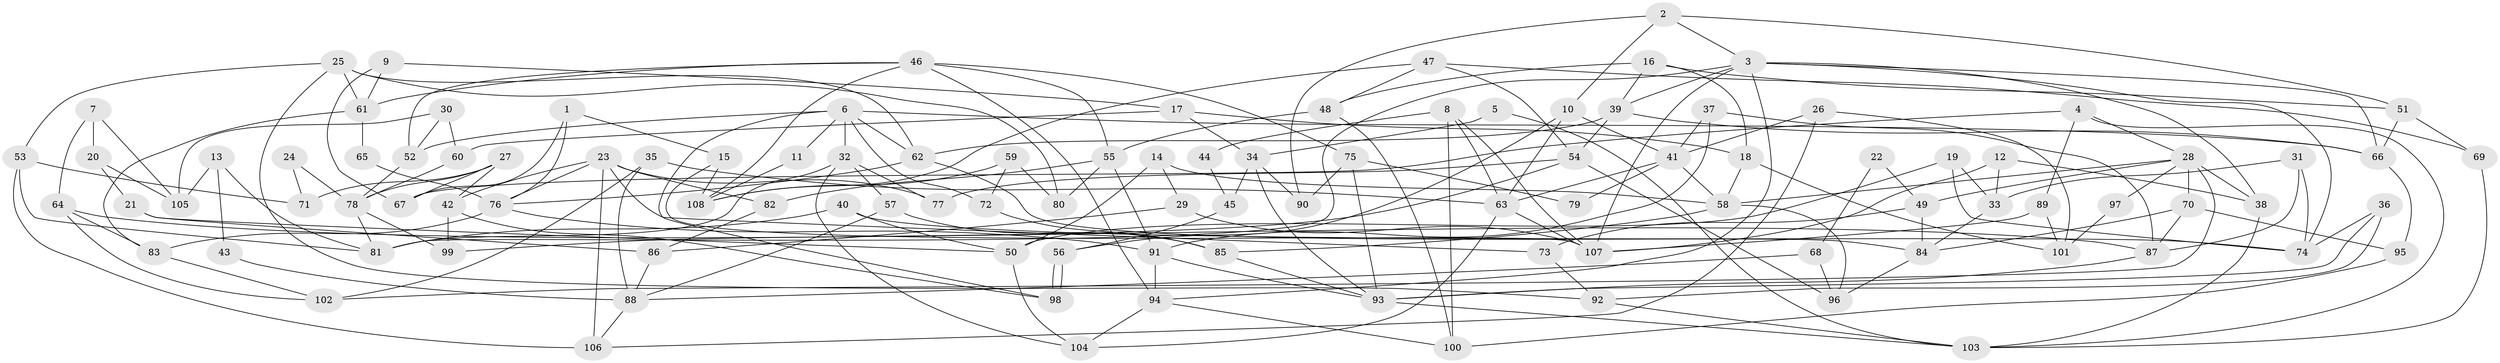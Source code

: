 // coarse degree distribution, {4: 0.11940298507462686, 5: 0.2537313432835821, 10: 0.029850746268656716, 9: 0.029850746268656716, 2: 0.04477611940298507, 3: 0.208955223880597, 6: 0.19402985074626866, 8: 0.07462686567164178, 7: 0.04477611940298507}
// Generated by graph-tools (version 1.1) at 2025/52/02/27/25 19:52:08]
// undirected, 108 vertices, 216 edges
graph export_dot {
graph [start="1"]
  node [color=gray90,style=filled];
  1;
  2;
  3;
  4;
  5;
  6;
  7;
  8;
  9;
  10;
  11;
  12;
  13;
  14;
  15;
  16;
  17;
  18;
  19;
  20;
  21;
  22;
  23;
  24;
  25;
  26;
  27;
  28;
  29;
  30;
  31;
  32;
  33;
  34;
  35;
  36;
  37;
  38;
  39;
  40;
  41;
  42;
  43;
  44;
  45;
  46;
  47;
  48;
  49;
  50;
  51;
  52;
  53;
  54;
  55;
  56;
  57;
  58;
  59;
  60;
  61;
  62;
  63;
  64;
  65;
  66;
  67;
  68;
  69;
  70;
  71;
  72;
  73;
  74;
  75;
  76;
  77;
  78;
  79;
  80;
  81;
  82;
  83;
  84;
  85;
  86;
  87;
  88;
  89;
  90;
  91;
  92;
  93;
  94;
  95;
  96;
  97;
  98;
  99;
  100;
  101;
  102;
  103;
  104;
  105;
  106;
  107;
  108;
  1 -- 15;
  1 -- 76;
  1 -- 67;
  2 -- 3;
  2 -- 51;
  2 -- 10;
  2 -- 90;
  3 -- 66;
  3 -- 38;
  3 -- 39;
  3 -- 74;
  3 -- 81;
  3 -- 94;
  3 -- 107;
  4 -- 67;
  4 -- 89;
  4 -- 28;
  4 -- 103;
  5 -- 103;
  5 -- 34;
  6 -- 66;
  6 -- 62;
  6 -- 11;
  6 -- 32;
  6 -- 52;
  6 -- 72;
  6 -- 98;
  7 -- 20;
  7 -- 64;
  7 -- 105;
  8 -- 107;
  8 -- 63;
  8 -- 44;
  8 -- 100;
  9 -- 17;
  9 -- 61;
  9 -- 67;
  10 -- 63;
  10 -- 41;
  10 -- 56;
  11 -- 108;
  12 -- 33;
  12 -- 107;
  12 -- 38;
  13 -- 105;
  13 -- 81;
  13 -- 43;
  14 -- 50;
  14 -- 58;
  14 -- 29;
  15 -- 108;
  15 -- 107;
  16 -- 39;
  16 -- 51;
  16 -- 18;
  16 -- 48;
  17 -- 18;
  17 -- 34;
  17 -- 60;
  18 -- 58;
  18 -- 101;
  19 -- 74;
  19 -- 50;
  19 -- 33;
  20 -- 105;
  20 -- 21;
  21 -- 50;
  21 -- 86;
  22 -- 68;
  22 -- 49;
  23 -- 106;
  23 -- 77;
  23 -- 42;
  23 -- 73;
  23 -- 76;
  23 -- 82;
  24 -- 71;
  24 -- 78;
  25 -- 62;
  25 -- 80;
  25 -- 53;
  25 -- 61;
  25 -- 92;
  26 -- 41;
  26 -- 106;
  26 -- 101;
  27 -- 42;
  27 -- 67;
  27 -- 71;
  27 -- 78;
  28 -- 38;
  28 -- 49;
  28 -- 58;
  28 -- 70;
  28 -- 97;
  28 -- 102;
  29 -- 107;
  29 -- 86;
  30 -- 52;
  30 -- 60;
  30 -- 105;
  31 -- 87;
  31 -- 33;
  31 -- 74;
  32 -- 81;
  32 -- 57;
  32 -- 77;
  32 -- 104;
  33 -- 84;
  34 -- 93;
  34 -- 90;
  34 -- 45;
  35 -- 63;
  35 -- 102;
  35 -- 88;
  36 -- 92;
  36 -- 74;
  36 -- 93;
  37 -- 87;
  37 -- 91;
  37 -- 41;
  38 -- 103;
  39 -- 62;
  39 -- 54;
  39 -- 66;
  40 -- 74;
  40 -- 81;
  40 -- 50;
  41 -- 58;
  41 -- 63;
  41 -- 79;
  42 -- 98;
  42 -- 99;
  43 -- 88;
  44 -- 45;
  45 -- 56;
  46 -- 94;
  46 -- 52;
  46 -- 55;
  46 -- 61;
  46 -- 75;
  46 -- 108;
  47 -- 54;
  47 -- 48;
  47 -- 69;
  47 -- 108;
  48 -- 55;
  48 -- 100;
  49 -- 73;
  49 -- 84;
  50 -- 104;
  51 -- 69;
  51 -- 66;
  52 -- 78;
  53 -- 81;
  53 -- 71;
  53 -- 106;
  54 -- 96;
  54 -- 77;
  54 -- 99;
  55 -- 91;
  55 -- 80;
  55 -- 82;
  56 -- 98;
  56 -- 98;
  57 -- 88;
  57 -- 85;
  58 -- 85;
  58 -- 96;
  59 -- 72;
  59 -- 108;
  59 -- 80;
  60 -- 78;
  61 -- 65;
  61 -- 83;
  62 -- 76;
  62 -- 84;
  63 -- 104;
  63 -- 107;
  64 -- 83;
  64 -- 102;
  64 -- 87;
  65 -- 76;
  66 -- 95;
  68 -- 88;
  68 -- 96;
  69 -- 103;
  70 -- 87;
  70 -- 84;
  70 -- 95;
  72 -- 85;
  73 -- 92;
  75 -- 93;
  75 -- 79;
  75 -- 90;
  76 -- 91;
  76 -- 83;
  78 -- 99;
  78 -- 81;
  82 -- 86;
  83 -- 102;
  84 -- 96;
  85 -- 93;
  86 -- 88;
  87 -- 93;
  88 -- 106;
  89 -- 107;
  89 -- 101;
  91 -- 93;
  91 -- 94;
  92 -- 103;
  93 -- 103;
  94 -- 100;
  94 -- 104;
  95 -- 100;
  97 -- 101;
}
